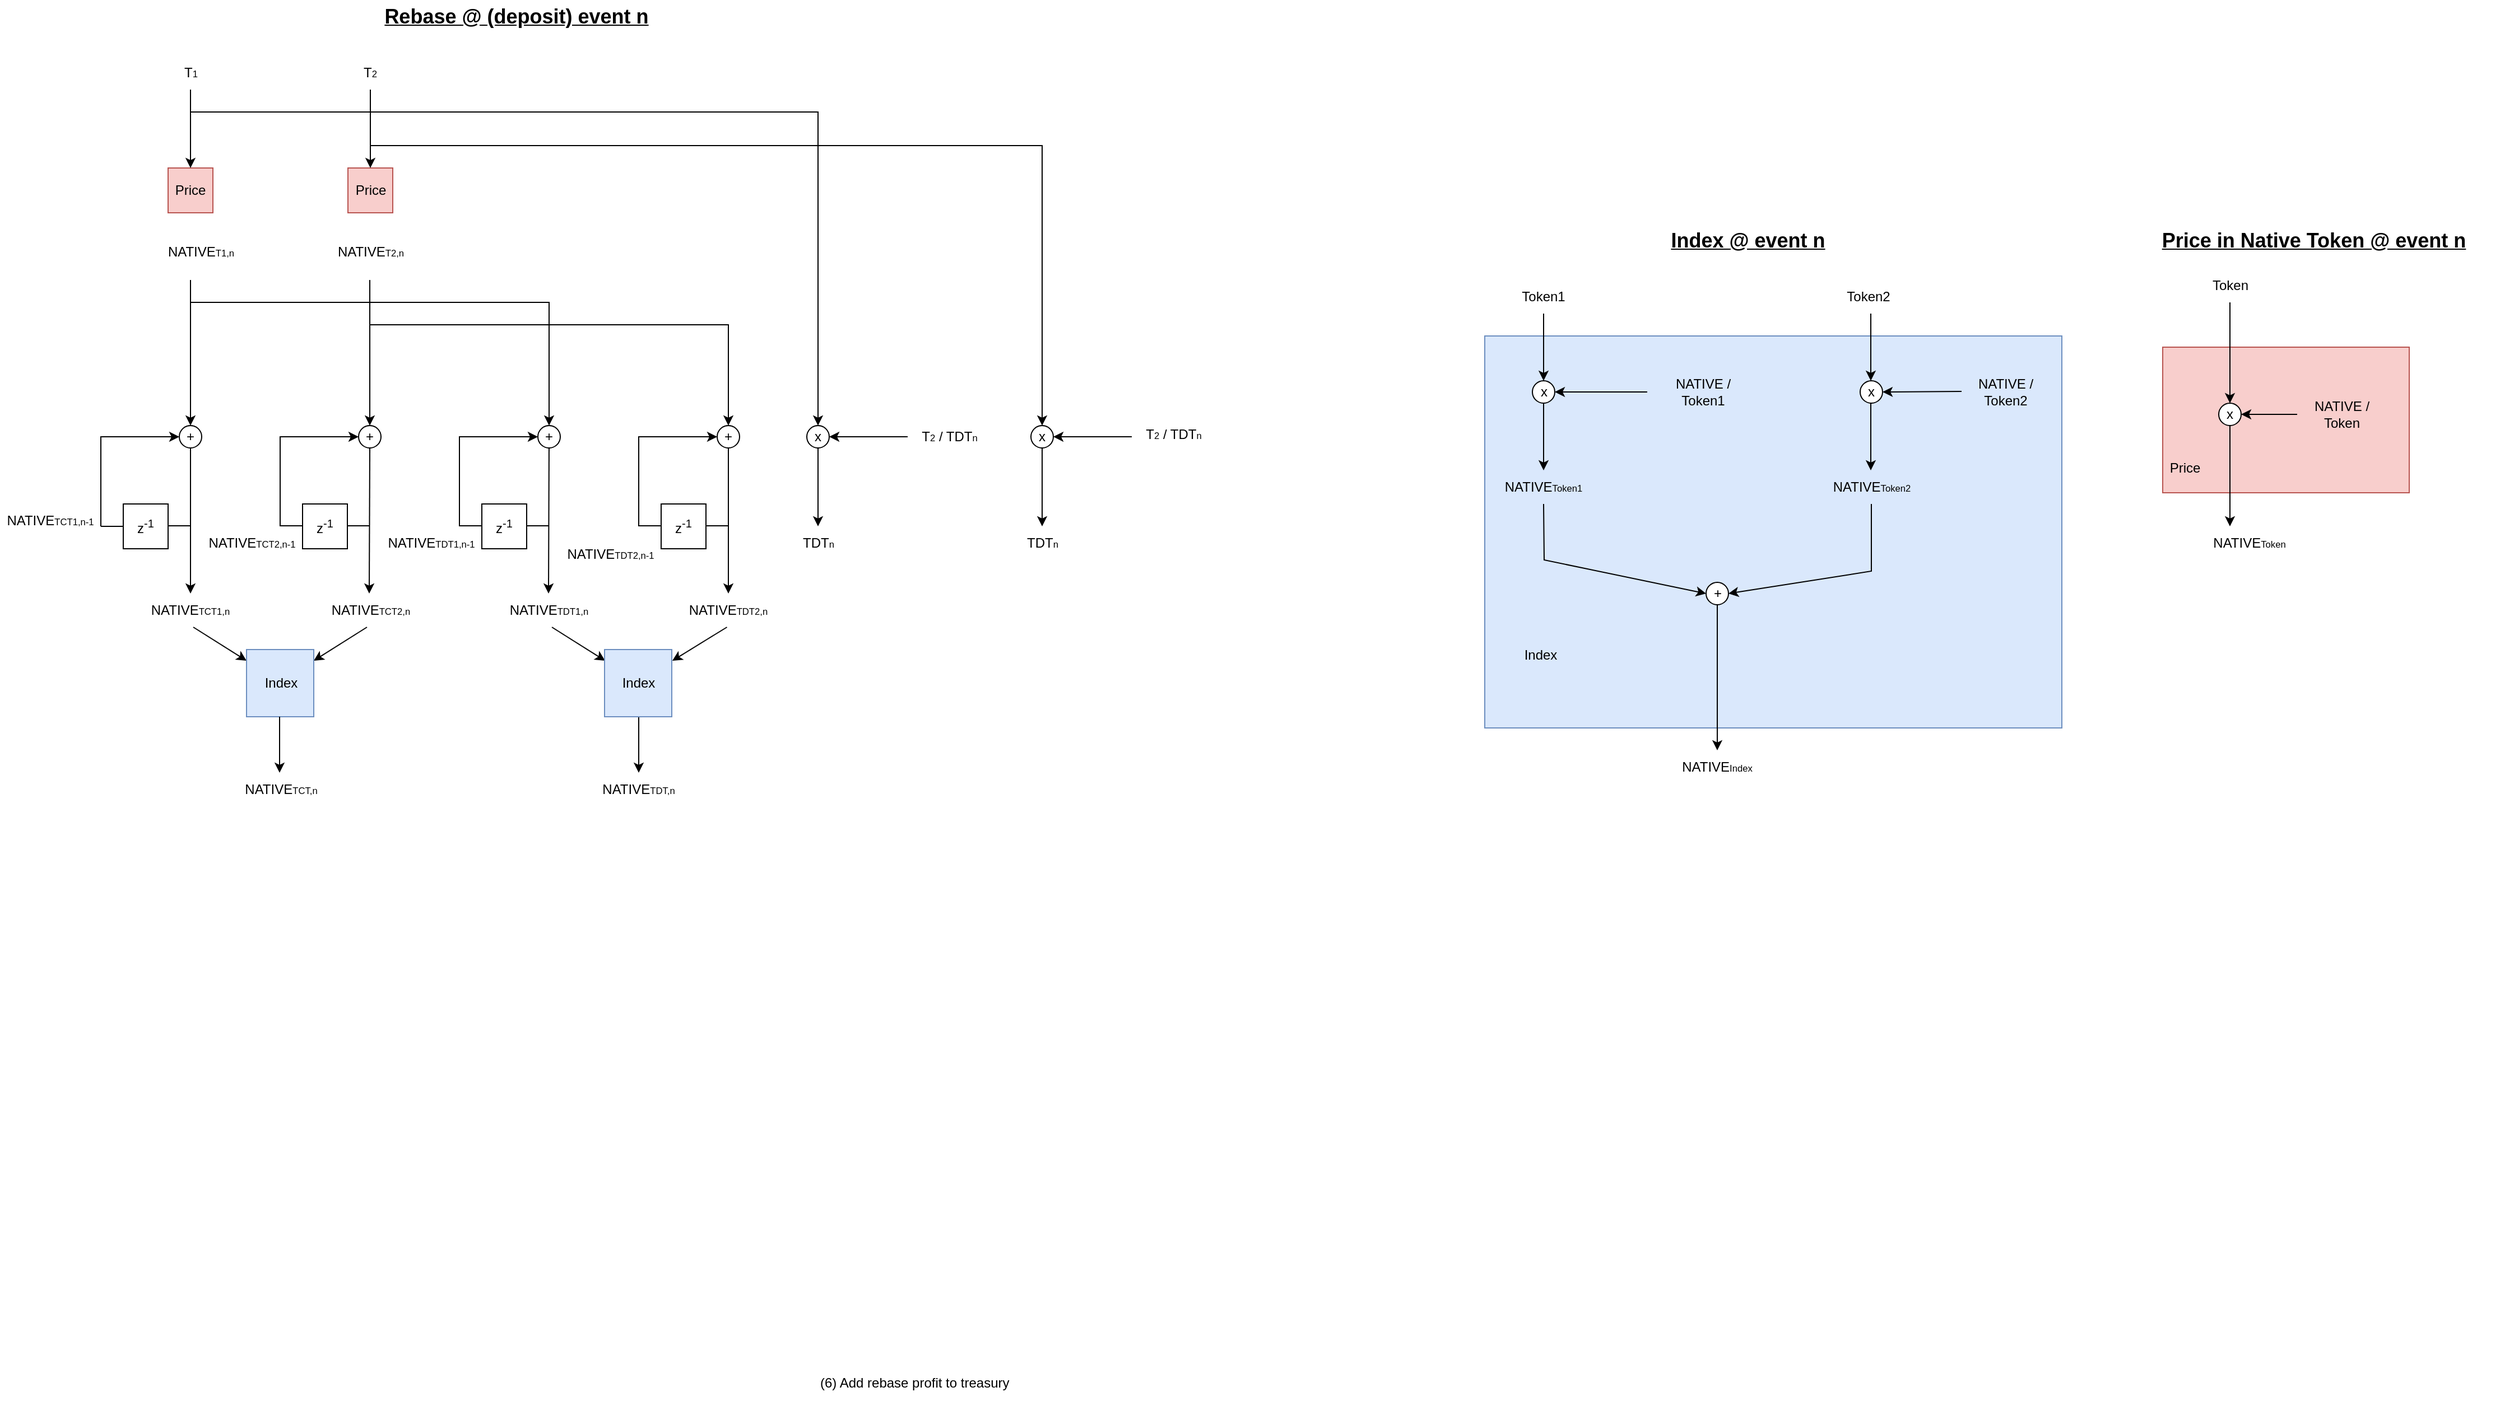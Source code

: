 <mxfile version="17.2.4" type="device"><diagram id="k_kSz5QfTbubcn3Cfkqx" name="Page-1"><mxGraphModel dx="1614" dy="1711" grid="1" gridSize="10" guides="1" tooltips="1" connect="1" arrows="1" fold="1" page="1" pageScale="1" pageWidth="850" pageHeight="1100" math="0" shadow="0"><root><mxCell id="0"/><mxCell id="1" parent="0"/><mxCell id="M_lDDy5tcYrXKnPyMTJN-10" value="" style="rounded=0;whiteSpace=wrap;html=1;fillColor=#f8cecc;strokeColor=#b85450;" vertex="1" parent="1"><mxGeometry x="1880" y="80" width="220" height="130" as="geometry"/></mxCell><mxCell id="bpEigcWDNFUQzTFcv4m9-29" value="" style="rounded=0;whiteSpace=wrap;html=1;fillColor=#dae8fc;strokeColor=#6c8ebf;" parent="1" vertex="1"><mxGeometry x="1275" y="70" width="515" height="350" as="geometry"/></mxCell><mxCell id="8IU6oyUJP10RnMhE2JSK-1" value="&lt;b&gt;&lt;font style=&quot;font-size: 18px&quot;&gt;&lt;u&gt;Rebase @ (deposit) event n&lt;/u&gt;&lt;/font&gt;&lt;/b&gt;" style="text;html=1;strokeColor=none;fillColor=none;align=center;verticalAlign=middle;whiteSpace=wrap;rounded=0;" parent="1" vertex="1"><mxGeometry x="245.5" y="-230" width="330" height="30" as="geometry"/></mxCell><mxCell id="8IU6oyUJP10RnMhE2JSK-5" value="+" style="ellipse;whiteSpace=wrap;html=1;aspect=fixed;" parent="1" vertex="1"><mxGeometry x="110" y="150" width="20" height="20" as="geometry"/></mxCell><mxCell id="8IU6oyUJP10RnMhE2JSK-6" value="+" style="ellipse;whiteSpace=wrap;html=1;aspect=fixed;direction=south;" parent="1" vertex="1"><mxGeometry x="270" y="150" width="20" height="20" as="geometry"/></mxCell><mxCell id="8IU6oyUJP10RnMhE2JSK-8" value="+" style="ellipse;whiteSpace=wrap;html=1;aspect=fixed;" parent="1" vertex="1"><mxGeometry x="590" y="150" width="20" height="20" as="geometry"/></mxCell><mxCell id="8IU6oyUJP10RnMhE2JSK-12" value="z&lt;sup&gt;-1&lt;/sup&gt;" style="whiteSpace=wrap;html=1;aspect=fixed;" parent="1" vertex="1"><mxGeometry x="60" y="220" width="40" height="40" as="geometry"/></mxCell><mxCell id="8IU6oyUJP10RnMhE2JSK-14" value="z&lt;sup&gt;-1&lt;/sup&gt;" style="whiteSpace=wrap;html=1;aspect=fixed;" parent="1" vertex="1"><mxGeometry x="220" y="220" width="40" height="40" as="geometry"/></mxCell><mxCell id="8IU6oyUJP10RnMhE2JSK-16" value="z&lt;sup&gt;-1&lt;/sup&gt;" style="whiteSpace=wrap;html=1;aspect=fixed;" parent="1" vertex="1"><mxGeometry x="380" y="220" width="40" height="40" as="geometry"/></mxCell><mxCell id="8IU6oyUJP10RnMhE2JSK-18" value="z&lt;sup&gt;-1&lt;/sup&gt;" style="whiteSpace=wrap;html=1;aspect=fixed;" parent="1" vertex="1"><mxGeometry x="540" y="220" width="40" height="40" as="geometry"/></mxCell><mxCell id="8IU6oyUJP10RnMhE2JSK-19" value="" style="endArrow=classic;html=1;rounded=0;" parent="1" edge="1"><mxGeometry width="50" height="50" relative="1" as="geometry"><mxPoint x="120" y="170" as="sourcePoint"/><mxPoint x="120" y="300" as="targetPoint"/></mxGeometry></mxCell><mxCell id="8IU6oyUJP10RnMhE2JSK-20" value="" style="endArrow=classic;html=1;rounded=0;" parent="1" edge="1"><mxGeometry width="50" height="50" relative="1" as="geometry"><mxPoint x="280" y="170" as="sourcePoint"/><mxPoint x="279.5" y="300" as="targetPoint"/></mxGeometry></mxCell><mxCell id="8IU6oyUJP10RnMhE2JSK-21" value="" style="endArrow=classic;html=1;rounded=0;startArrow=none;" parent="1" source="8IU6oyUJP10RnMhE2JSK-7" edge="1"><mxGeometry width="50" height="50" relative="1" as="geometry"><mxPoint x="440" y="130" as="sourcePoint"/><mxPoint x="439.5" y="300" as="targetPoint"/></mxGeometry></mxCell><mxCell id="8IU6oyUJP10RnMhE2JSK-22" value="" style="endArrow=classic;html=1;rounded=0;exitX=0.5;exitY=1;exitDx=0;exitDy=0;" parent="1" source="8IU6oyUJP10RnMhE2JSK-8" edge="1"><mxGeometry width="50" height="50" relative="1" as="geometry"><mxPoint x="600" y="180" as="sourcePoint"/><mxPoint x="600" y="300" as="targetPoint"/></mxGeometry></mxCell><mxCell id="8IU6oyUJP10RnMhE2JSK-23" value="" style="endArrow=classic;html=1;rounded=0;entryX=0;entryY=0.5;entryDx=0;entryDy=0;" parent="1" target="8IU6oyUJP10RnMhE2JSK-5" edge="1"><mxGeometry width="50" height="50" relative="1" as="geometry"><mxPoint x="40" y="240" as="sourcePoint"/><mxPoint x="40" y="40" as="targetPoint"/><Array as="points"><mxPoint x="40" y="160"/></Array></mxGeometry></mxCell><mxCell id="8IU6oyUJP10RnMhE2JSK-25" value="" style="endArrow=classic;html=1;rounded=0;entryX=0.5;entryY=1;entryDx=0;entryDy=0;" parent="1" target="8IU6oyUJP10RnMhE2JSK-6" edge="1"><mxGeometry width="50" height="50" relative="1" as="geometry"><mxPoint x="200" y="240" as="sourcePoint"/><mxPoint x="270" y="120" as="targetPoint"/><Array as="points"><mxPoint x="200" y="160"/></Array></mxGeometry></mxCell><mxCell id="8IU6oyUJP10RnMhE2JSK-26" value="" style="endArrow=classic;html=1;rounded=0;entryX=0;entryY=0.5;entryDx=0;entryDy=0;" parent="1" target="8IU6oyUJP10RnMhE2JSK-7" edge="1"><mxGeometry width="50" height="50" relative="1" as="geometry"><mxPoint x="360" y="240" as="sourcePoint"/><mxPoint x="430" y="120" as="targetPoint"/><Array as="points"><mxPoint x="360" y="160"/></Array></mxGeometry></mxCell><mxCell id="8IU6oyUJP10RnMhE2JSK-27" value="" style="endArrow=classic;html=1;rounded=0;entryX=0;entryY=0.5;entryDx=0;entryDy=0;" parent="1" target="8IU6oyUJP10RnMhE2JSK-8" edge="1"><mxGeometry width="50" height="50" relative="1" as="geometry"><mxPoint x="520" y="240" as="sourcePoint"/><mxPoint x="590" y="120" as="targetPoint"/><Array as="points"><mxPoint x="520" y="160"/></Array></mxGeometry></mxCell><mxCell id="8IU6oyUJP10RnMhE2JSK-28" value="" style="endArrow=none;html=1;rounded=0;entryX=0;entryY=0.5;entryDx=0;entryDy=0;" parent="1" target="8IU6oyUJP10RnMhE2JSK-12" edge="1"><mxGeometry width="50" height="50" relative="1" as="geometry"><mxPoint x="40" y="240" as="sourcePoint"/><mxPoint x="100" y="310" as="targetPoint"/></mxGeometry></mxCell><mxCell id="8IU6oyUJP10RnMhE2JSK-29" value="" style="endArrow=none;html=1;rounded=0;entryX=0;entryY=0.5;entryDx=0;entryDy=0;" parent="1" edge="1"><mxGeometry width="50" height="50" relative="1" as="geometry"><mxPoint x="100" y="239.5" as="sourcePoint"/><mxPoint x="120" y="239.5" as="targetPoint"/></mxGeometry></mxCell><mxCell id="8IU6oyUJP10RnMhE2JSK-31" value="" style="endArrow=none;html=1;rounded=0;entryX=0;entryY=0.5;entryDx=0;entryDy=0;" parent="1" edge="1"><mxGeometry width="50" height="50" relative="1" as="geometry"><mxPoint x="200" y="239.5" as="sourcePoint"/><mxPoint x="220" y="239.5" as="targetPoint"/></mxGeometry></mxCell><mxCell id="8IU6oyUJP10RnMhE2JSK-32" value="" style="endArrow=none;html=1;rounded=0;entryX=0;entryY=0.5;entryDx=0;entryDy=0;" parent="1" edge="1"><mxGeometry width="50" height="50" relative="1" as="geometry"><mxPoint x="360" y="239.5" as="sourcePoint"/><mxPoint x="380" y="239.5" as="targetPoint"/></mxGeometry></mxCell><mxCell id="8IU6oyUJP10RnMhE2JSK-33" value="" style="endArrow=none;html=1;rounded=0;entryX=0;entryY=0.5;entryDx=0;entryDy=0;" parent="1" edge="1"><mxGeometry width="50" height="50" relative="1" as="geometry"><mxPoint x="420" y="239.5" as="sourcePoint"/><mxPoint x="440" y="239.5" as="targetPoint"/></mxGeometry></mxCell><mxCell id="8IU6oyUJP10RnMhE2JSK-35" value="" style="endArrow=none;html=1;rounded=0;entryX=0;entryY=0.5;entryDx=0;entryDy=0;" parent="1" edge="1"><mxGeometry width="50" height="50" relative="1" as="geometry"><mxPoint x="260" y="239.5" as="sourcePoint"/><mxPoint x="280" y="239.5" as="targetPoint"/></mxGeometry></mxCell><mxCell id="8IU6oyUJP10RnMhE2JSK-37" value="" style="endArrow=none;html=1;rounded=0;entryX=0;entryY=0.5;entryDx=0;entryDy=0;" parent="1" edge="1"><mxGeometry width="50" height="50" relative="1" as="geometry"><mxPoint x="520" y="239.5" as="sourcePoint"/><mxPoint x="540" y="239.5" as="targetPoint"/></mxGeometry></mxCell><mxCell id="8IU6oyUJP10RnMhE2JSK-38" value="" style="endArrow=none;html=1;rounded=0;entryX=0;entryY=0.5;entryDx=0;entryDy=0;" parent="1" edge="1"><mxGeometry width="50" height="50" relative="1" as="geometry"><mxPoint x="580" y="239.5" as="sourcePoint"/><mxPoint x="600" y="239.5" as="targetPoint"/></mxGeometry></mxCell><mxCell id="8IU6oyUJP10RnMhE2JSK-47" value="" style="endArrow=classic;html=1;rounded=0;exitX=0.25;exitY=1;exitDx=0;exitDy=0;" parent="1" edge="1"><mxGeometry width="50" height="50" relative="1" as="geometry"><mxPoint x="598.75" y="330" as="sourcePoint"/><mxPoint x="550" y="360" as="targetPoint"/></mxGeometry></mxCell><mxCell id="8IU6oyUJP10RnMhE2JSK-51" value="" style="endArrow=classic;html=1;rounded=0;exitX=0.5;exitY=1;exitDx=0;exitDy=0;" parent="1" edge="1"><mxGeometry width="50" height="50" relative="1" as="geometry"><mxPoint x="442.5" y="330" as="sourcePoint"/><mxPoint x="490" y="360" as="targetPoint"/></mxGeometry></mxCell><mxCell id="8IU6oyUJP10RnMhE2JSK-55" value="" style="endArrow=classic;html=1;rounded=0;entryX=0.5;entryY=0;entryDx=0;entryDy=0;" parent="1" edge="1"><mxGeometry width="50" height="50" relative="1" as="geometry"><mxPoint x="520" y="410" as="sourcePoint"/><mxPoint x="520" y="460" as="targetPoint"/></mxGeometry></mxCell><mxCell id="8IU6oyUJP10RnMhE2JSK-57" value="T&lt;span style=&quot;font-size: 8.333px&quot;&gt;2&lt;/span&gt;" style="text;html=1;strokeColor=none;fillColor=none;align=center;verticalAlign=middle;whiteSpace=wrap;rounded=0;" parent="1" vertex="1"><mxGeometry x="263" y="-180" width="35" height="30" as="geometry"/></mxCell><mxCell id="8IU6oyUJP10RnMhE2JSK-58" value="T&lt;span style=&quot;font-size: 8.333px&quot;&gt;1&lt;/span&gt;" style="text;html=1;strokeColor=none;fillColor=none;align=center;verticalAlign=middle;whiteSpace=wrap;rounded=0;" parent="1" vertex="1"><mxGeometry x="102.5" y="-180" width="35" height="30" as="geometry"/></mxCell><mxCell id="8IU6oyUJP10RnMhE2JSK-59" value="" style="endArrow=classic;html=1;rounded=0;entryX=0.5;entryY=0;entryDx=0;entryDy=0;" parent="1" target="8IU6oyUJP10RnMhE2JSK-5" edge="1"><mxGeometry width="50" height="50" relative="1" as="geometry"><mxPoint x="120" y="20" as="sourcePoint"/><mxPoint x="390" y="60" as="targetPoint"/></mxGeometry></mxCell><mxCell id="8IU6oyUJP10RnMhE2JSK-60" value="" style="endArrow=classic;html=1;rounded=0;entryX=0;entryY=0.5;entryDx=0;entryDy=0;" parent="1" target="8IU6oyUJP10RnMhE2JSK-6" edge="1"><mxGeometry width="50" height="50" relative="1" as="geometry"><mxPoint x="280" y="20" as="sourcePoint"/><mxPoint x="130" y="120" as="targetPoint"/></mxGeometry></mxCell><mxCell id="8IU6oyUJP10RnMhE2JSK-86" value="" style="endArrow=classic;html=1;rounded=0;" parent="1" edge="1"><mxGeometry width="50" height="50" relative="1" as="geometry"><mxPoint x="277.5" y="330" as="sourcePoint"/><mxPoint x="230" y="360" as="targetPoint"/><Array as="points"/></mxGeometry></mxCell><mxCell id="8IU6oyUJP10RnMhE2JSK-87" value="" style="endArrow=classic;html=1;rounded=0;exitX=0.5;exitY=1;exitDx=0;exitDy=0;" parent="1" edge="1"><mxGeometry width="50" height="50" relative="1" as="geometry"><mxPoint x="122.5" y="330" as="sourcePoint"/><mxPoint x="170" y="360" as="targetPoint"/><Array as="points"/></mxGeometry></mxCell><mxCell id="8IU6oyUJP10RnMhE2JSK-115" value="(6) Add rebase profit to treasury" style="text;html=1;strokeColor=none;fillColor=none;align=left;verticalAlign=middle;whiteSpace=wrap;rounded=0;" parent="1" vertex="1"><mxGeometry x="680" y="990" width="200" height="30" as="geometry"/></mxCell><mxCell id="bpEigcWDNFUQzTFcv4m9-1" value="Token1" style="text;html=1;strokeColor=none;fillColor=none;align=center;verticalAlign=middle;whiteSpace=wrap;rounded=0;" parent="1" vertex="1"><mxGeometry x="1300" y="20" width="55" height="30" as="geometry"/></mxCell><mxCell id="bpEigcWDNFUQzTFcv4m9-2" value="Token2" style="text;html=1;strokeColor=none;fillColor=none;align=center;verticalAlign=middle;whiteSpace=wrap;rounded=0;" parent="1" vertex="1"><mxGeometry x="1590" y="20" width="55" height="30" as="geometry"/></mxCell><mxCell id="bpEigcWDNFUQzTFcv4m9-3" value="" style="endArrow=classic;html=1;rounded=0;exitX=0.5;exitY=1;exitDx=0;exitDy=0;entryX=0.5;entryY=0;entryDx=0;entryDy=0;" parent="1" source="bpEigcWDNFUQzTFcv4m9-1" target="bpEigcWDNFUQzTFcv4m9-5" edge="1"><mxGeometry width="50" height="50" relative="1" as="geometry"><mxPoint x="957" y="210" as="sourcePoint"/><mxPoint x="958" y="120" as="targetPoint"/></mxGeometry></mxCell><mxCell id="bpEigcWDNFUQzTFcv4m9-5" value="x" style="ellipse;whiteSpace=wrap;html=1;aspect=fixed;" parent="1" vertex="1"><mxGeometry x="1317.5" y="110" width="20" height="20" as="geometry"/></mxCell><mxCell id="bpEigcWDNFUQzTFcv4m9-9" value="" style="endArrow=classic;html=1;rounded=0;entryX=1;entryY=0.5;entryDx=0;entryDy=0;" parent="1" target="bpEigcWDNFUQzTFcv4m9-5" edge="1"><mxGeometry width="50" height="50" relative="1" as="geometry"><mxPoint x="1420" y="120" as="sourcePoint"/><mxPoint x="1100" y="250" as="targetPoint"/></mxGeometry></mxCell><mxCell id="bpEigcWDNFUQzTFcv4m9-11" value="NATIVE / Token1" style="text;html=1;strokeColor=none;fillColor=none;align=center;verticalAlign=middle;whiteSpace=wrap;rounded=0;" parent="1" vertex="1"><mxGeometry x="1430" y="105" width="80" height="30" as="geometry"/></mxCell><mxCell id="bpEigcWDNFUQzTFcv4m9-12" value="NATIVE&amp;nbsp;/ Token2" style="text;html=1;strokeColor=none;fillColor=none;align=center;verticalAlign=middle;whiteSpace=wrap;rounded=0;" parent="1" vertex="1"><mxGeometry x="1700" y="105" width="80" height="30" as="geometry"/></mxCell><mxCell id="bpEigcWDNFUQzTFcv4m9-13" value="NATIVE&lt;span style=&quot;font-size: 8.333px&quot;&gt;Token1&lt;/span&gt;" style="text;html=1;strokeColor=none;fillColor=none;align=center;verticalAlign=middle;whiteSpace=wrap;rounded=0;" parent="1" vertex="1"><mxGeometry x="1300" y="190" width="55" height="30" as="geometry"/></mxCell><mxCell id="bpEigcWDNFUQzTFcv4m9-14" value="" style="endArrow=classic;html=1;rounded=0;exitX=0.5;exitY=1;exitDx=0;exitDy=0;entryX=0.5;entryY=0;entryDx=0;entryDy=0;" parent="1" source="bpEigcWDNFUQzTFcv4m9-5" target="bpEigcWDNFUQzTFcv4m9-13" edge="1"><mxGeometry width="50" height="50" relative="1" as="geometry"><mxPoint x="957" y="280" as="sourcePoint"/><mxPoint x="958" y="200" as="targetPoint"/></mxGeometry></mxCell><mxCell id="bpEigcWDNFUQzTFcv4m9-15" value="NATIVE&lt;span style=&quot;font-size: 8.333px&quot;&gt;Token2&lt;/span&gt;" style="text;html=1;strokeColor=none;fillColor=none;align=center;verticalAlign=middle;whiteSpace=wrap;rounded=0;" parent="1" vertex="1"><mxGeometry x="1592.5" y="190" width="55" height="30" as="geometry"/></mxCell><mxCell id="bpEigcWDNFUQzTFcv4m9-17" value="" style="endArrow=classic;html=1;rounded=0;exitX=0.5;exitY=1;exitDx=0;exitDy=0;entryX=0;entryY=0.5;entryDx=0;entryDy=0;" parent="1" source="bpEigcWDNFUQzTFcv4m9-13" target="bpEigcWDNFUQzTFcv4m9-19" edge="1"><mxGeometry width="50" height="50" relative="1" as="geometry"><mxPoint x="960" y="360" as="sourcePoint"/><mxPoint x="1470" y="330" as="targetPoint"/><Array as="points"><mxPoint x="1328" y="270"/></Array></mxGeometry></mxCell><mxCell id="bpEigcWDNFUQzTFcv4m9-18" value="" style="endArrow=classic;html=1;rounded=0;exitX=0.5;exitY=1;exitDx=0;exitDy=0;entryX=1;entryY=0.5;entryDx=0;entryDy=0;" parent="1" source="bpEigcWDNFUQzTFcv4m9-15" target="bpEigcWDNFUQzTFcv4m9-19" edge="1"><mxGeometry width="50" height="50" relative="1" as="geometry"><mxPoint x="1230" y="360" as="sourcePoint"/><mxPoint x="1110" y="480" as="targetPoint"/><Array as="points"><mxPoint x="1620" y="280"/></Array></mxGeometry></mxCell><mxCell id="bpEigcWDNFUQzTFcv4m9-19" value="+" style="ellipse;whiteSpace=wrap;html=1;aspect=fixed;" parent="1" vertex="1"><mxGeometry x="1472.5" y="290" width="20" height="20" as="geometry"/></mxCell><mxCell id="bpEigcWDNFUQzTFcv4m9-30" value="Index" style="text;html=1;strokeColor=none;fillColor=none;align=center;verticalAlign=middle;whiteSpace=wrap;rounded=0;" parent="1" vertex="1"><mxGeometry x="1295" y="340" width="60" height="30" as="geometry"/></mxCell><mxCell id="bpEigcWDNFUQzTFcv4m9-41" value="" style="group" parent="1" vertex="1" connectable="0"><mxGeometry x="489.5" y="350" width="60.5" height="60" as="geometry"/></mxCell><mxCell id="bpEigcWDNFUQzTFcv4m9-42" value="" style="whiteSpace=wrap;html=1;aspect=fixed;fillColor=#dae8fc;strokeColor=#6c8ebf;" parent="bpEigcWDNFUQzTFcv4m9-41" vertex="1"><mxGeometry width="60" height="60" as="geometry"/></mxCell><mxCell id="bpEigcWDNFUQzTFcv4m9-43" value="Index" style="text;html=1;strokeColor=none;fillColor=none;align=center;verticalAlign=middle;whiteSpace=wrap;rounded=0;" parent="bpEigcWDNFUQzTFcv4m9-41" vertex="1"><mxGeometry x="0.5" y="15" width="60" height="30" as="geometry"/></mxCell><mxCell id="8IU6oyUJP10RnMhE2JSK-7" value="+" style="ellipse;whiteSpace=wrap;html=1;aspect=fixed;" parent="1" vertex="1"><mxGeometry x="430" y="150" width="20" height="20" as="geometry"/></mxCell><mxCell id="bpEigcWDNFUQzTFcv4m9-49" value="" style="endArrow=classic;html=1;rounded=0;entryX=0.5;entryY=0;entryDx=0;entryDy=0;" parent="1" target="8IU6oyUJP10RnMhE2JSK-7" edge="1"><mxGeometry width="50" height="50" relative="1" as="geometry"><mxPoint x="120" y="40" as="sourcePoint"/><mxPoint x="530" y="80" as="targetPoint"/><Array as="points"><mxPoint x="440" y="40"/></Array></mxGeometry></mxCell><mxCell id="bpEigcWDNFUQzTFcv4m9-50" value="" style="endArrow=classic;html=1;rounded=0;entryX=0.5;entryY=0;entryDx=0;entryDy=0;" parent="1" target="8IU6oyUJP10RnMhE2JSK-8" edge="1"><mxGeometry width="50" height="50" relative="1" as="geometry"><mxPoint x="280" y="60" as="sourcePoint"/><mxPoint x="660" y="90" as="targetPoint"/><Array as="points"><mxPoint x="600" y="60"/></Array></mxGeometry></mxCell><mxCell id="bpEigcWDNFUQzTFcv4m9-27" value="" style="whiteSpace=wrap;html=1;aspect=fixed;fillColor=#dae8fc;strokeColor=#6c8ebf;" parent="1" vertex="1"><mxGeometry x="170" y="350" width="60" height="60" as="geometry"/></mxCell><mxCell id="bpEigcWDNFUQzTFcv4m9-32" value="" style="group" parent="1" vertex="1" connectable="0"><mxGeometry x="170" y="350" width="60.5" height="60" as="geometry"/></mxCell><mxCell id="bpEigcWDNFUQzTFcv4m9-31" value="Index" style="text;html=1;strokeColor=none;fillColor=none;align=center;verticalAlign=middle;whiteSpace=wrap;rounded=0;" parent="bpEigcWDNFUQzTFcv4m9-32" vertex="1"><mxGeometry x="0.5" y="15" width="60" height="30" as="geometry"/></mxCell><mxCell id="bpEigcWDNFUQzTFcv4m9-68" value="" style="endArrow=classic;html=1;rounded=0;startArrow=none;exitX=0.5;exitY=1;exitDx=0;exitDy=0;" parent="1" source="Pg1NQFQYbPiyuWQu3_U9-23" edge="1"><mxGeometry width="50" height="50" relative="1" as="geometry"><mxPoint x="680.5" y="175" as="sourcePoint"/><mxPoint x="680" y="240" as="targetPoint"/></mxGeometry></mxCell><mxCell id="bpEigcWDNFUQzTFcv4m9-73" value="NATIVE&lt;span style=&quot;font-size: 8.333px&quot;&gt;TCT1,n-1&lt;/span&gt;" style="text;html=1;strokeColor=none;fillColor=none;align=center;verticalAlign=middle;whiteSpace=wrap;rounded=0;" parent="1" vertex="1"><mxGeometry x="-50" y="220" width="90" height="30" as="geometry"/></mxCell><mxCell id="bpEigcWDNFUQzTFcv4m9-7" value="x" style="ellipse;whiteSpace=wrap;html=1;aspect=fixed;" parent="1" vertex="1"><mxGeometry x="1610" y="110" width="20" height="20" as="geometry"/></mxCell><mxCell id="bpEigcWDNFUQzTFcv4m9-84" value="&lt;b&gt;&lt;font style=&quot;font-size: 18px&quot;&gt;&lt;u&gt;Index @ event n&lt;/u&gt;&lt;/font&gt;&lt;/b&gt;" style="text;html=1;strokeColor=none;fillColor=none;align=center;verticalAlign=middle;whiteSpace=wrap;rounded=0;" parent="1" vertex="1"><mxGeometry x="1345" y="-30" width="330" height="30" as="geometry"/></mxCell><mxCell id="Pg1NQFQYbPiyuWQu3_U9-5" value="" style="endArrow=classic;html=1;rounded=0;entryX=0.5;entryY=0;entryDx=0;entryDy=0;" parent="1" edge="1"><mxGeometry width="50" height="50" relative="1" as="geometry"><mxPoint x="199.5" y="410" as="sourcePoint"/><mxPoint x="199.5" y="460" as="targetPoint"/></mxGeometry></mxCell><mxCell id="Pg1NQFQYbPiyuWQu3_U9-11" value="" style="endArrow=classic;html=1;rounded=0;entryX=0.5;entryY=0;entryDx=0;entryDy=0;" parent="1" target="Pg1NQFQYbPiyuWQu3_U9-23" edge="1"><mxGeometry width="50" height="50" relative="1" as="geometry"><mxPoint x="120" y="-130" as="sourcePoint"/><mxPoint x="780" y="140" as="targetPoint"/><Array as="points"><mxPoint x="680" y="-130"/></Array></mxGeometry></mxCell><mxCell id="Pg1NQFQYbPiyuWQu3_U9-12" value="" style="endArrow=classic;html=1;rounded=0;" parent="1" edge="1"><mxGeometry width="50" height="50" relative="1" as="geometry"><mxPoint x="280" y="-100" as="sourcePoint"/><mxPoint x="880" y="150" as="targetPoint"/><Array as="points"><mxPoint x="880" y="-100"/></Array></mxGeometry></mxCell><mxCell id="Pg1NQFQYbPiyuWQu3_U9-15" value="" style="endArrow=classic;html=1;rounded=0;" parent="1" edge="1"><mxGeometry width="50" height="50" relative="1" as="geometry"><mxPoint x="1700.5" y="119.5" as="sourcePoint"/><mxPoint x="1630" y="120" as="targetPoint"/></mxGeometry></mxCell><mxCell id="Pg1NQFQYbPiyuWQu3_U9-17" value="" style="endArrow=classic;html=1;rounded=0;exitX=0.5;exitY=1;exitDx=0;exitDy=0;entryX=0.5;entryY=0;entryDx=0;entryDy=0;" parent="1" edge="1"><mxGeometry width="50" height="50" relative="1" as="geometry"><mxPoint x="1619.5" y="50" as="sourcePoint"/><mxPoint x="1619.5" y="110" as="targetPoint"/></mxGeometry></mxCell><mxCell id="Pg1NQFQYbPiyuWQu3_U9-18" value="" style="endArrow=classic;html=1;rounded=0;exitX=0.5;exitY=1;exitDx=0;exitDy=0;entryX=0.5;entryY=0;entryDx=0;entryDy=0;" parent="1" edge="1"><mxGeometry width="50" height="50" relative="1" as="geometry"><mxPoint x="1619.5" y="130" as="sourcePoint"/><mxPoint x="1619.5" y="190" as="targetPoint"/></mxGeometry></mxCell><mxCell id="Pg1NQFQYbPiyuWQu3_U9-23" value="x" style="ellipse;whiteSpace=wrap;html=1;aspect=fixed;" parent="1" vertex="1"><mxGeometry x="670" y="150" width="20" height="20" as="geometry"/></mxCell><mxCell id="Pg1NQFQYbPiyuWQu3_U9-25" value="x" style="ellipse;whiteSpace=wrap;html=1;aspect=fixed;" parent="1" vertex="1"><mxGeometry x="870" y="150" width="20" height="20" as="geometry"/></mxCell><mxCell id="Pg1NQFQYbPiyuWQu3_U9-30" value="" style="endArrow=classic;html=1;rounded=0;entryX=1;entryY=0.5;entryDx=0;entryDy=0;" parent="1" target="Pg1NQFQYbPiyuWQu3_U9-23" edge="1"><mxGeometry width="50" height="50" relative="1" as="geometry"><mxPoint x="760" y="160" as="sourcePoint"/><mxPoint x="759.5" y="300" as="targetPoint"/></mxGeometry></mxCell><mxCell id="Pg1NQFQYbPiyuWQu3_U9-31" value="" style="endArrow=classic;html=1;rounded=0;entryX=1;entryY=0.5;entryDx=0;entryDy=0;" parent="1" target="Pg1NQFQYbPiyuWQu3_U9-25" edge="1"><mxGeometry width="50" height="50" relative="1" as="geometry"><mxPoint x="960" y="160" as="sourcePoint"/><mxPoint x="890" y="200" as="targetPoint"/></mxGeometry></mxCell><mxCell id="Pg1NQFQYbPiyuWQu3_U9-33" value="" style="endArrow=classic;html=1;rounded=0;startArrow=none;exitX=0.5;exitY=1;exitDx=0;exitDy=0;" parent="1" source="Pg1NQFQYbPiyuWQu3_U9-25" edge="1"><mxGeometry width="50" height="50" relative="1" as="geometry"><mxPoint x="860" y="180" as="sourcePoint"/><mxPoint x="880" y="240" as="targetPoint"/></mxGeometry></mxCell><mxCell id="Pg1NQFQYbPiyuWQu3_U9-37" value="TDT&lt;span style=&quot;font-size: 8.333px&quot;&gt;n&lt;/span&gt;" style="text;html=1;strokeColor=none;fillColor=none;align=center;verticalAlign=middle;whiteSpace=wrap;rounded=0;" parent="1" vertex="1"><mxGeometry x="662.5" y="240" width="35" height="30" as="geometry"/></mxCell><mxCell id="Pg1NQFQYbPiyuWQu3_U9-38" value="TDT&lt;span style=&quot;font-size: 8.333px&quot;&gt;n&lt;/span&gt;" style="text;html=1;strokeColor=none;fillColor=none;align=center;verticalAlign=middle;whiteSpace=wrap;rounded=0;" parent="1" vertex="1"><mxGeometry x="862.5" y="240" width="35" height="30" as="geometry"/></mxCell><mxCell id="Pg1NQFQYbPiyuWQu3_U9-39" value="T&lt;span style=&quot;font-size: 8.333px&quot;&gt;2&lt;/span&gt;&amp;nbsp;/ TDT&lt;span style=&quot;font-size: 8.333px&quot;&gt;n&lt;/span&gt;&lt;span style=&quot;color: rgba(0 , 0 , 0 , 0) ; font-family: monospace ; font-size: 0px&quot;&gt;%3CmxGraphModel%3E%3Croot%3E%3CmxCell%20id%3D%220%22%2F%3E%3CmxCell%20id%3D%221%22%20parent%3D%220%22%2F%3E%3CmxCell%20id%3D%222%22%20value%3D%22%26lt%3Bspan%26gt%3BT%26lt%3B%2Fspan%26gt%3B%26lt%3Bspan%20style%3D%26quot%3Bfont-size%3A%208.333px%26quot%3B%26gt%3B1%2CTCT%26lt%3B%2Fspan%26gt%3B%22%20style%3D%22text%3Bhtml%3D1%3BstrokeColor%3Dnone%3BfillColor%3Dnone%3Balign%3Dcenter%3BverticalAlign%3Dmiddle%3BwhiteSpace%3Dwrap%3Brounded%3D0%3B%22%20vertex%3D%221%22%20parent%3D%221%22%3E%3CmxGeometry%20x%3D%22930%22%20y%3D%22200%22%20width%3D%2255%22%20height%3D%2230%22%20as%3D%22geometry%22%2F%3E%3C%2FmxCell%3E%3C%2Froot%3E%3C%2FmxGraphModel%3E&lt;/span&gt;" style="text;html=1;strokeColor=none;fillColor=none;align=center;verticalAlign=middle;whiteSpace=wrap;rounded=0;" parent="1" vertex="1"><mxGeometry x="950" y="145" width="95" height="25" as="geometry"/></mxCell><mxCell id="M_lDDy5tcYrXKnPyMTJN-1" value="NATIVE&lt;span style=&quot;font-size: 8.333px&quot;&gt;Index&lt;/span&gt;" style="text;html=1;strokeColor=none;fillColor=none;align=center;verticalAlign=middle;whiteSpace=wrap;rounded=0;" vertex="1" parent="1"><mxGeometry x="1455" y="440" width="55" height="30" as="geometry"/></mxCell><mxCell id="M_lDDy5tcYrXKnPyMTJN-2" value="" style="endArrow=classic;html=1;rounded=0;exitX=0.5;exitY=1;exitDx=0;exitDy=0;entryX=0.5;entryY=0;entryDx=0;entryDy=0;" edge="1" parent="1" source="bpEigcWDNFUQzTFcv4m9-19" target="M_lDDy5tcYrXKnPyMTJN-1"><mxGeometry width="50" height="50" relative="1" as="geometry"><mxPoint x="1542.5" y="350" as="sourcePoint"/><mxPoint x="1592.5" y="300" as="targetPoint"/></mxGeometry></mxCell><mxCell id="M_lDDy5tcYrXKnPyMTJN-4" value="Price" style="whiteSpace=wrap;html=1;aspect=fixed;fillColor=#f8cecc;strokeColor=#b85450;" vertex="1" parent="1"><mxGeometry x="100" y="-80" width="40" height="40" as="geometry"/></mxCell><mxCell id="M_lDDy5tcYrXKnPyMTJN-5" value="&lt;b&gt;&lt;font style=&quot;font-size: 18px&quot;&gt;&lt;u&gt;Price in Native Token @ event n&lt;/u&gt;&lt;/font&gt;&lt;/b&gt;" style="text;html=1;strokeColor=none;fillColor=none;align=center;verticalAlign=middle;whiteSpace=wrap;rounded=0;" vertex="1" parent="1"><mxGeometry x="1850" y="-30" width="330" height="30" as="geometry"/></mxCell><mxCell id="M_lDDy5tcYrXKnPyMTJN-7" value="Token" style="text;html=1;strokeColor=none;fillColor=none;align=center;verticalAlign=middle;whiteSpace=wrap;rounded=0;" vertex="1" parent="1"><mxGeometry x="1912.5" y="10" width="55" height="30" as="geometry"/></mxCell><mxCell id="M_lDDy5tcYrXKnPyMTJN-8" value="x" style="ellipse;whiteSpace=wrap;html=1;aspect=fixed;" vertex="1" parent="1"><mxGeometry x="1930" y="130" width="20" height="20" as="geometry"/></mxCell><mxCell id="M_lDDy5tcYrXKnPyMTJN-9" value="NATIVE / Token" style="text;html=1;strokeColor=none;fillColor=none;align=center;verticalAlign=middle;whiteSpace=wrap;rounded=0;" vertex="1" parent="1"><mxGeometry x="2000" y="125" width="80" height="30" as="geometry"/></mxCell><mxCell id="M_lDDy5tcYrXKnPyMTJN-11" value="" style="endArrow=classic;html=1;rounded=0;exitX=0.5;exitY=1;exitDx=0;exitDy=0;entryX=0.5;entryY=0;entryDx=0;entryDy=0;" edge="1" parent="1" source="M_lDDy5tcYrXKnPyMTJN-7" target="M_lDDy5tcYrXKnPyMTJN-8"><mxGeometry width="50" height="50" relative="1" as="geometry"><mxPoint x="2020" y="60" as="sourcePoint"/><mxPoint x="2070" y="10" as="targetPoint"/></mxGeometry></mxCell><mxCell id="M_lDDy5tcYrXKnPyMTJN-12" value="" style="endArrow=classic;html=1;rounded=0;exitX=0;exitY=0.5;exitDx=0;exitDy=0;entryX=1;entryY=0.5;entryDx=0;entryDy=0;" edge="1" parent="1" source="M_lDDy5tcYrXKnPyMTJN-9" target="M_lDDy5tcYrXKnPyMTJN-8"><mxGeometry width="50" height="50" relative="1" as="geometry"><mxPoint x="2180" y="300" as="sourcePoint"/><mxPoint x="2230" y="250" as="targetPoint"/></mxGeometry></mxCell><mxCell id="M_lDDy5tcYrXKnPyMTJN-13" value="" style="endArrow=classic;html=1;rounded=0;exitX=0.5;exitY=1;exitDx=0;exitDy=0;" edge="1" parent="1" source="M_lDDy5tcYrXKnPyMTJN-8"><mxGeometry width="50" height="50" relative="1" as="geometry"><mxPoint x="1960" y="340" as="sourcePoint"/><mxPoint x="1940" y="240" as="targetPoint"/></mxGeometry></mxCell><mxCell id="M_lDDy5tcYrXKnPyMTJN-14" value="NATIVE&lt;span style=&quot;font-size: 8.333px&quot;&gt;Token&lt;/span&gt;" style="text;html=1;strokeColor=none;fillColor=none;align=center;verticalAlign=middle;whiteSpace=wrap;rounded=0;" vertex="1" parent="1"><mxGeometry x="1930" y="240" width="55" height="30" as="geometry"/></mxCell><mxCell id="M_lDDy5tcYrXKnPyMTJN-16" value="Price" style="whiteSpace=wrap;html=1;aspect=fixed;fillColor=#f8cecc;strokeColor=#b85450;" vertex="1" parent="1"><mxGeometry x="260.5" y="-80" width="40" height="40" as="geometry"/></mxCell><mxCell id="M_lDDy5tcYrXKnPyMTJN-17" value="NATIVE&lt;span style=&quot;font-size: 8.333px&quot;&gt;T2,n&lt;/span&gt;" style="text;html=1;strokeColor=none;fillColor=none;align=center;verticalAlign=middle;whiteSpace=wrap;rounded=0;" vertex="1" parent="1"><mxGeometry x="245.5" y="-20" width="70" height="30" as="geometry"/></mxCell><mxCell id="M_lDDy5tcYrXKnPyMTJN-18" value="NATIVE&lt;span style=&quot;font-size: 8.333px&quot;&gt;T1,n&lt;/span&gt;" style="text;html=1;strokeColor=none;fillColor=none;align=center;verticalAlign=middle;whiteSpace=wrap;rounded=0;" vertex="1" parent="1"><mxGeometry x="87.5" y="-20" width="82.5" height="30" as="geometry"/></mxCell><mxCell id="M_lDDy5tcYrXKnPyMTJN-19" value="NATIVE&lt;span style=&quot;font-size: 8.333px&quot;&gt;TCT1,n&lt;/span&gt;" style="text;html=1;strokeColor=none;fillColor=none;align=center;verticalAlign=middle;whiteSpace=wrap;rounded=0;" vertex="1" parent="1"><mxGeometry x="75" y="300" width="90" height="30" as="geometry"/></mxCell><mxCell id="M_lDDy5tcYrXKnPyMTJN-20" value="NATIVE&lt;span style=&quot;font-size: 8.333px&quot;&gt;TCT2,n&lt;/span&gt;" style="text;html=1;strokeColor=none;fillColor=none;align=center;verticalAlign=middle;whiteSpace=wrap;rounded=0;" vertex="1" parent="1"><mxGeometry x="235.5" y="300" width="90" height="30" as="geometry"/></mxCell><mxCell id="M_lDDy5tcYrXKnPyMTJN-21" value="NATIVE&lt;span style=&quot;font-size: 8.333px&quot;&gt;TCT,n&lt;/span&gt;" style="text;html=1;strokeColor=none;fillColor=none;align=center;verticalAlign=middle;whiteSpace=wrap;rounded=0;" vertex="1" parent="1"><mxGeometry x="155.5" y="460" width="90" height="30" as="geometry"/></mxCell><mxCell id="M_lDDy5tcYrXKnPyMTJN-22" value="NATIVE&lt;span style=&quot;font-size: 8.333px&quot;&gt;TCT2,n-1&lt;/span&gt;" style="text;html=1;strokeColor=none;fillColor=none;align=center;verticalAlign=middle;whiteSpace=wrap;rounded=0;" vertex="1" parent="1"><mxGeometry x="130" y="240" width="90" height="30" as="geometry"/></mxCell><mxCell id="M_lDDy5tcYrXKnPyMTJN-25" value="" style="endArrow=classic;html=1;rounded=0;entryX=0.5;entryY=0;entryDx=0;entryDy=0;exitX=0.5;exitY=1;exitDx=0;exitDy=0;" edge="1" parent="1" source="8IU6oyUJP10RnMhE2JSK-58" target="M_lDDy5tcYrXKnPyMTJN-4"><mxGeometry width="50" height="50" relative="1" as="geometry"><mxPoint x="130" y="-140" as="sourcePoint"/><mxPoint x="330" y="10" as="targetPoint"/></mxGeometry></mxCell><mxCell id="M_lDDy5tcYrXKnPyMTJN-26" value="T&lt;span style=&quot;font-size: 8.333px&quot;&gt;2&lt;/span&gt;&amp;nbsp;/ TDT&lt;span style=&quot;font-size: 8.333px&quot;&gt;n&lt;/span&gt;&lt;span style=&quot;color: rgba(0 , 0 , 0 , 0) ; font-family: monospace ; font-size: 0px&quot;&gt;%3CmxGraphModel%3E%3Croot%3E%3CmxCell%20id%3D%220%22%2F%3E%3CmxCell%20id%3D%221%22%20parent%3D%220%22%2F%3E%3CmxCell%20id%3D%222%22%20value%3D%22%26lt%3Bspan%26gt%3BT%26lt%3B%2Fspan%26gt%3B%26lt%3Bspan%20style%3D%26quot%3Bfont-size%3A%208.333px%26quot%3B%26gt%3B1%2CTCT%26lt%3B%2Fspan%26gt%3B%22%20style%3D%22text%3Bhtml%3D1%3BstrokeColor%3Dnone%3BfillColor%3Dnone%3Balign%3Dcenter%3BverticalAlign%3Dmiddle%3BwhiteSpace%3Dwrap%3Brounded%3D0%3B%22%20vertex%3D%221%22%20parent%3D%221%22%3E%3CmxGeometry%20x%3D%22930%22%20y%3D%22200%22%20width%3D%2255%22%20height%3D%2230%22%20as%3D%22geometry%22%2F%3E%3C%2FmxCell%3E%3C%2Froot%3E%3C%2FmxGraphModel%3E&lt;/span&gt;" style="text;html=1;strokeColor=none;fillColor=none;align=center;verticalAlign=middle;whiteSpace=wrap;rounded=0;" vertex="1" parent="1"><mxGeometry x="750" y="147.5" width="95" height="25" as="geometry"/></mxCell><mxCell id="M_lDDy5tcYrXKnPyMTJN-28" value="" style="endArrow=classic;html=1;rounded=0;exitX=0.5;exitY=1;exitDx=0;exitDy=0;entryX=0.5;entryY=0;entryDx=0;entryDy=0;" edge="1" parent="1" source="8IU6oyUJP10RnMhE2JSK-57" target="M_lDDy5tcYrXKnPyMTJN-16"><mxGeometry width="50" height="50" relative="1" as="geometry"><mxPoint x="330" y="-130" as="sourcePoint"/><mxPoint x="380" y="-180" as="targetPoint"/></mxGeometry></mxCell><mxCell id="M_lDDy5tcYrXKnPyMTJN-29" value="NATIVE&lt;span style=&quot;font-size: 8.333px&quot;&gt;TDT1,n-1&lt;/span&gt;" style="text;html=1;strokeColor=none;fillColor=none;align=center;verticalAlign=middle;whiteSpace=wrap;rounded=0;" vertex="1" parent="1"><mxGeometry x="290" y="240" width="90" height="30" as="geometry"/></mxCell><mxCell id="M_lDDy5tcYrXKnPyMTJN-30" value="NATIVE&lt;span style=&quot;font-size: 8.333px&quot;&gt;TDT2,n-1&lt;/span&gt;" style="text;html=1;strokeColor=none;fillColor=none;align=center;verticalAlign=middle;whiteSpace=wrap;rounded=0;" vertex="1" parent="1"><mxGeometry x="450" y="250" width="90" height="30" as="geometry"/></mxCell><mxCell id="M_lDDy5tcYrXKnPyMTJN-31" value="NATIVE&lt;span style=&quot;font-size: 8.333px&quot;&gt;TDT1,n&lt;/span&gt;" style="text;html=1;strokeColor=none;fillColor=none;align=center;verticalAlign=middle;whiteSpace=wrap;rounded=0;" vertex="1" parent="1"><mxGeometry x="395" y="300" width="90" height="30" as="geometry"/></mxCell><mxCell id="M_lDDy5tcYrXKnPyMTJN-32" value="NATIVE&lt;span style=&quot;font-size: 8.333px&quot;&gt;TDT2,n&lt;/span&gt;" style="text;html=1;strokeColor=none;fillColor=none;align=center;verticalAlign=middle;whiteSpace=wrap;rounded=0;" vertex="1" parent="1"><mxGeometry x="555" y="300" width="90" height="30" as="geometry"/></mxCell><mxCell id="M_lDDy5tcYrXKnPyMTJN-33" value="NATIVE&lt;span style=&quot;font-size: 8.333px&quot;&gt;TDT,n&lt;/span&gt;" style="text;html=1;strokeColor=none;fillColor=none;align=center;verticalAlign=middle;whiteSpace=wrap;rounded=0;" vertex="1" parent="1"><mxGeometry x="474.75" y="460" width="90" height="30" as="geometry"/></mxCell><mxCell id="M_lDDy5tcYrXKnPyMTJN-35" value="Price" style="text;html=1;strokeColor=none;fillColor=none;align=center;verticalAlign=middle;whiteSpace=wrap;rounded=0;" vertex="1" parent="1"><mxGeometry x="1870" y="172.5" width="60" height="30" as="geometry"/></mxCell></root></mxGraphModel></diagram></mxfile>
